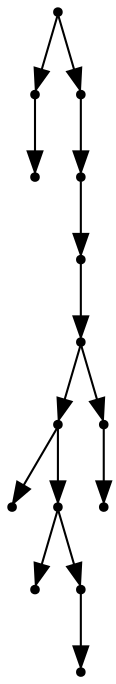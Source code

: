 digraph {
  14 [shape=point];
  1 [shape=point];
  0 [shape=point];
  13 [shape=point];
  12 [shape=point];
  11 [shape=point];
  10 [shape=point];
  7 [shape=point];
  2 [shape=point];
  6 [shape=point];
  3 [shape=point];
  5 [shape=point];
  4 [shape=point];
  9 [shape=point];
  8 [shape=point];
14 -> 1;
1 -> 0;
14 -> 13;
13 -> 12;
12 -> 11;
11 -> 10;
10 -> 7;
7 -> 2;
7 -> 6;
6 -> 3;
6 -> 5;
5 -> 4;
10 -> 9;
9 -> 8;
}
